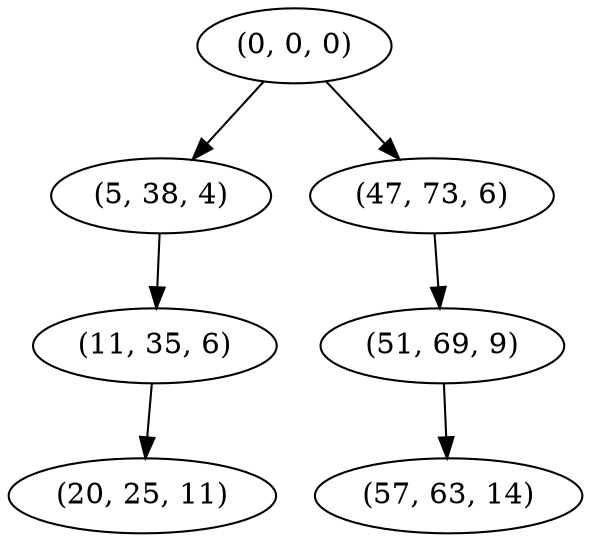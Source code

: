 digraph tree {
    "(0, 0, 0)";
    "(5, 38, 4)";
    "(11, 35, 6)";
    "(20, 25, 11)";
    "(47, 73, 6)";
    "(51, 69, 9)";
    "(57, 63, 14)";
    "(0, 0, 0)" -> "(5, 38, 4)";
    "(0, 0, 0)" -> "(47, 73, 6)";
    "(5, 38, 4)" -> "(11, 35, 6)";
    "(11, 35, 6)" -> "(20, 25, 11)";
    "(47, 73, 6)" -> "(51, 69, 9)";
    "(51, 69, 9)" -> "(57, 63, 14)";
}
